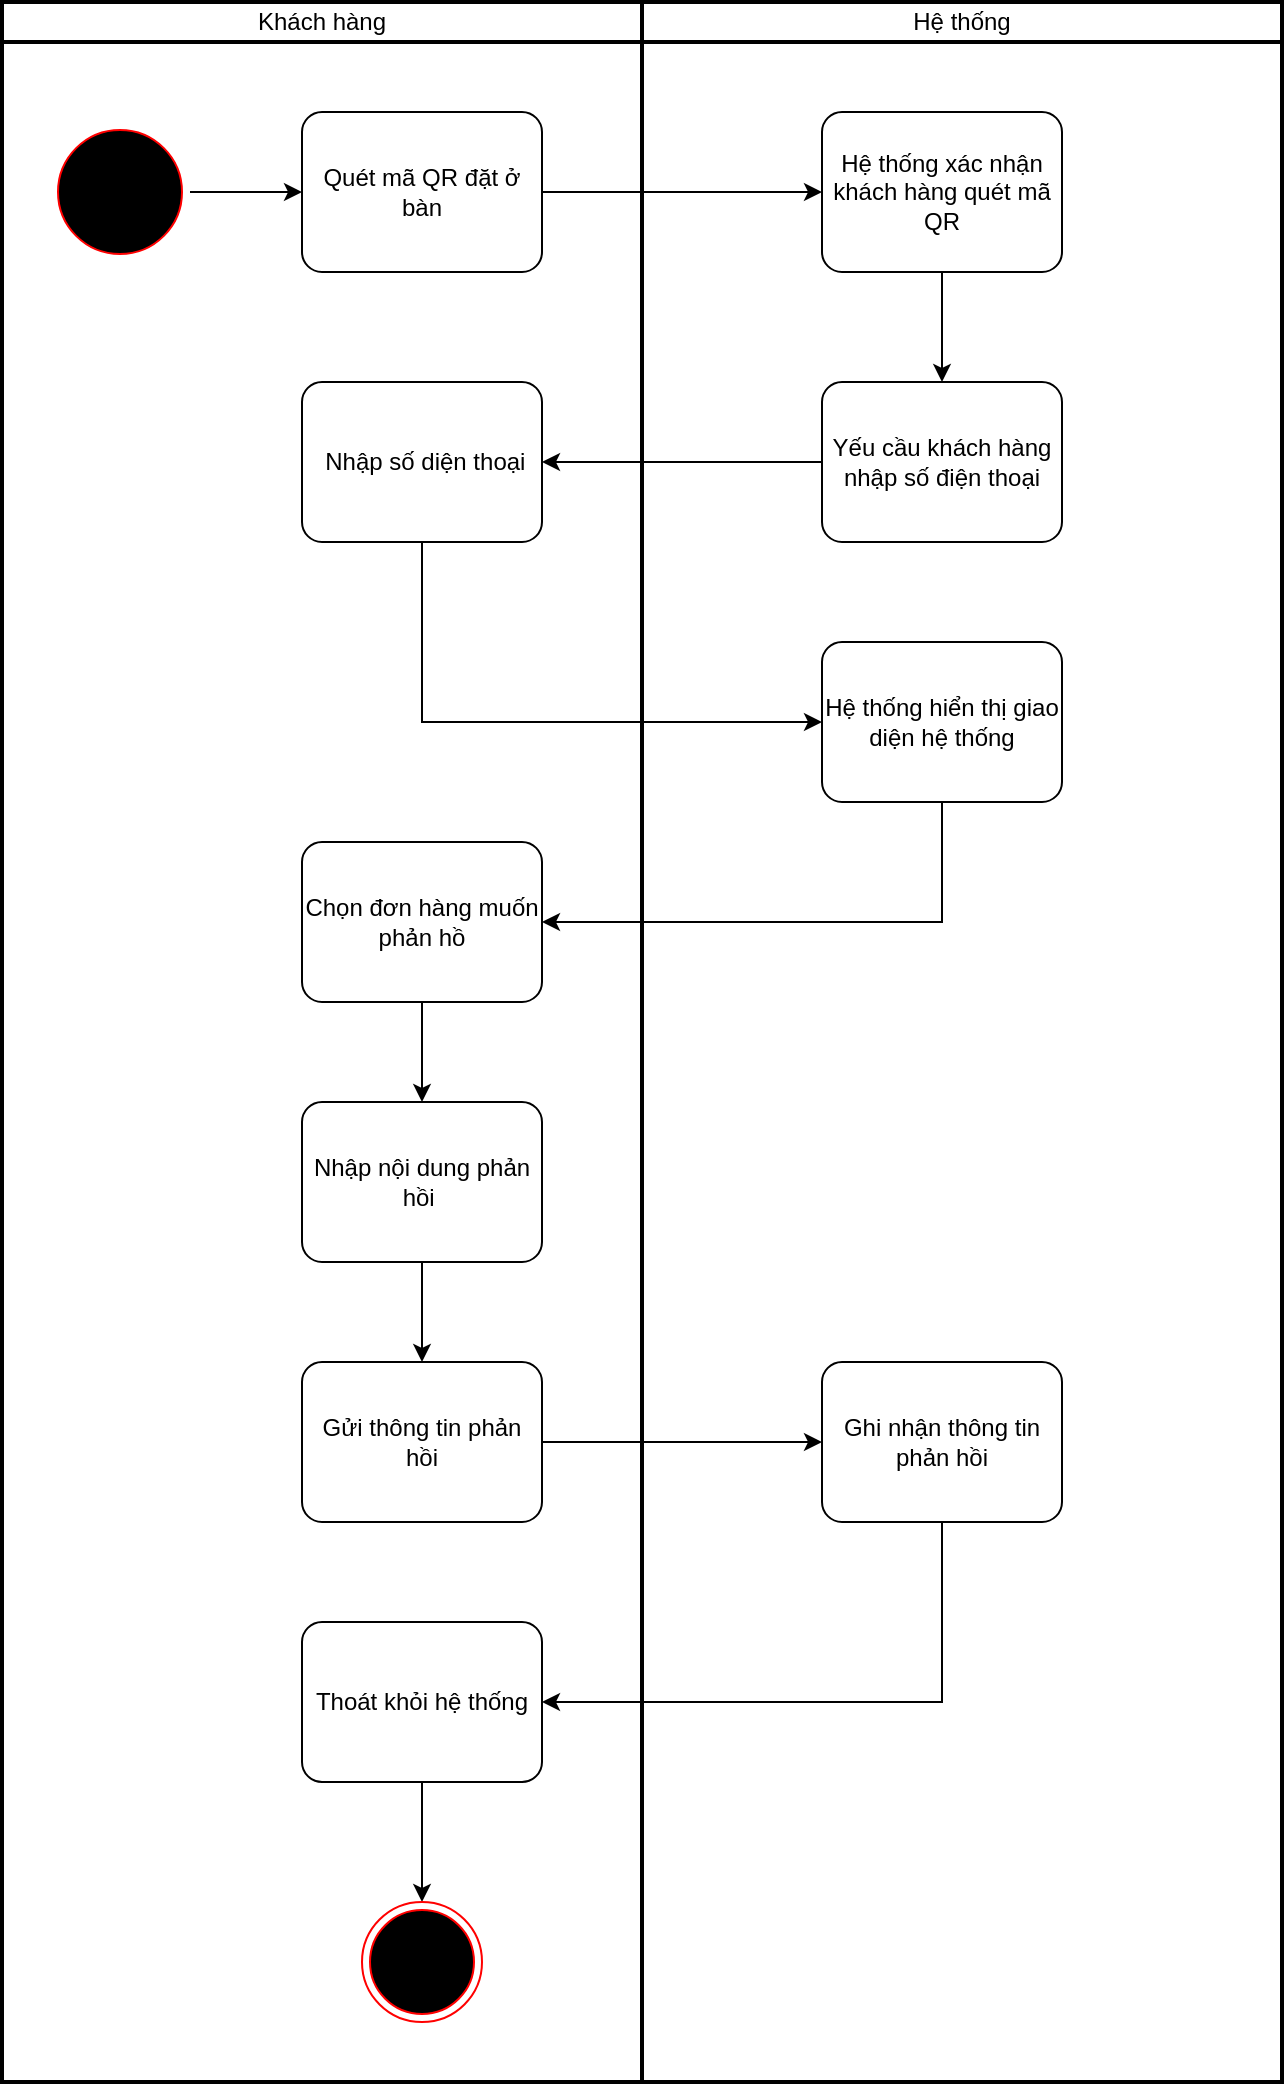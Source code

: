 <mxfile version="23.1.5" type="device">
  <diagram name="Trang-1" id="x8iirWXrMMCnoxTD36kL">
    <mxGraphModel dx="1158" dy="1362" grid="1" gridSize="10" guides="1" tooltips="1" connect="1" arrows="1" fold="1" page="1" pageScale="1" pageWidth="827" pageHeight="1169" math="0" shadow="0">
      <root>
        <mxCell id="0" />
        <mxCell id="1" parent="0" />
        <mxCell id="CfSM2fC_6NzeFpS3o575-3" value="Khách hàng" style="swimlane;html=1;startSize=20;fontStyle=0;collapsible=0;horizontal=1;swimlaneLine=1;strokeWidth=2;swimlaneFillColor=#ffffff;whiteSpace=wrap;" vertex="1" parent="1">
          <mxGeometry x="320" y="200" width="320" height="1040" as="geometry" />
        </mxCell>
        <mxCell id="CfSM2fC_6NzeFpS3o575-17" style="edgeStyle=orthogonalEdgeStyle;rounded=0;orthogonalLoop=1;jettySize=auto;html=1;" edge="1" parent="CfSM2fC_6NzeFpS3o575-3" source="CfSM2fC_6NzeFpS3o575-5" target="CfSM2fC_6NzeFpS3o575-8">
          <mxGeometry relative="1" as="geometry" />
        </mxCell>
        <mxCell id="CfSM2fC_6NzeFpS3o575-5" value="" style="ellipse;html=1;shape=startState;fillColor=#000000;strokeColor=#ff0000;" vertex="1" parent="CfSM2fC_6NzeFpS3o575-3">
          <mxGeometry x="24" y="60" width="70" height="70" as="geometry" />
        </mxCell>
        <mxCell id="CfSM2fC_6NzeFpS3o575-8" value="Quét mã QR đặt ở bàn" style="points=[[0.25,0,0],[0.5,0,0],[0.75,0,0],[1,0.25,0],[1,0.5,0],[1,0.75,0],[0.75,1,0],[0.5,1,0],[0.25,1,0],[0,0.75,0],[0,0.5,0],[0,0.25,0]];shape=mxgraph.bpmn.task;whiteSpace=wrap;rectStyle=rounded;size=10;html=1;container=1;expand=0;collapsible=0;taskMarker=abstract;" vertex="1" parent="CfSM2fC_6NzeFpS3o575-3">
          <mxGeometry x="150" y="55" width="120" height="80" as="geometry" />
        </mxCell>
        <mxCell id="CfSM2fC_6NzeFpS3o575-13" value="&amp;nbsp;Nhập số diện thoại" style="points=[[0.25,0,0],[0.5,0,0],[0.75,0,0],[1,0.25,0],[1,0.5,0],[1,0.75,0],[0.75,1,0],[0.5,1,0],[0.25,1,0],[0,0.75,0],[0,0.5,0],[0,0.25,0]];shape=mxgraph.bpmn.task;whiteSpace=wrap;rectStyle=rounded;size=10;html=1;container=1;expand=0;collapsible=0;taskMarker=abstract;" vertex="1" parent="CfSM2fC_6NzeFpS3o575-3">
          <mxGeometry x="150" y="190" width="120" height="80" as="geometry" />
        </mxCell>
        <mxCell id="CfSM2fC_6NzeFpS3o575-23" style="edgeStyle=orthogonalEdgeStyle;rounded=0;orthogonalLoop=1;jettySize=auto;html=1;" edge="1" parent="CfSM2fC_6NzeFpS3o575-3" source="CfSM2fC_6NzeFpS3o575-20" target="CfSM2fC_6NzeFpS3o575-21">
          <mxGeometry relative="1" as="geometry" />
        </mxCell>
        <mxCell id="CfSM2fC_6NzeFpS3o575-20" value="Chọn đơn hàng muốn phản hồ" style="points=[[0.25,0,0],[0.5,0,0],[0.75,0,0],[1,0.25,0],[1,0.5,0],[1,0.75,0],[0.75,1,0],[0.5,1,0],[0.25,1,0],[0,0.75,0],[0,0.5,0],[0,0.25,0]];shape=mxgraph.bpmn.task;whiteSpace=wrap;rectStyle=rounded;size=10;html=1;container=1;expand=0;collapsible=0;taskMarker=abstract;" vertex="1" parent="CfSM2fC_6NzeFpS3o575-3">
          <mxGeometry x="150" y="420" width="120" height="80" as="geometry" />
        </mxCell>
        <mxCell id="CfSM2fC_6NzeFpS3o575-25" style="edgeStyle=orthogonalEdgeStyle;rounded=0;orthogonalLoop=1;jettySize=auto;html=1;" edge="1" parent="CfSM2fC_6NzeFpS3o575-3" source="CfSM2fC_6NzeFpS3o575-21" target="CfSM2fC_6NzeFpS3o575-24">
          <mxGeometry relative="1" as="geometry" />
        </mxCell>
        <mxCell id="CfSM2fC_6NzeFpS3o575-21" value="Nhập nội dung phản hồi&amp;nbsp;" style="points=[[0.25,0,0],[0.5,0,0],[0.75,0,0],[1,0.25,0],[1,0.5,0],[1,0.75,0],[0.75,1,0],[0.5,1,0],[0.25,1,0],[0,0.75,0],[0,0.5,0],[0,0.25,0]];shape=mxgraph.bpmn.task;whiteSpace=wrap;rectStyle=rounded;size=10;html=1;container=1;expand=0;collapsible=0;taskMarker=abstract;" vertex="1" parent="CfSM2fC_6NzeFpS3o575-3">
          <mxGeometry x="150" y="550" width="120" height="80" as="geometry" />
        </mxCell>
        <mxCell id="CfSM2fC_6NzeFpS3o575-24" value="Gửi thông tin phản hồi" style="points=[[0.25,0,0],[0.5,0,0],[0.75,0,0],[1,0.25,0],[1,0.5,0],[1,0.75,0],[0.75,1,0],[0.5,1,0],[0.25,1,0],[0,0.75,0],[0,0.5,0],[0,0.25,0]];shape=mxgraph.bpmn.task;whiteSpace=wrap;rectStyle=rounded;size=10;html=1;container=1;expand=0;collapsible=0;taskMarker=abstract;" vertex="1" parent="CfSM2fC_6NzeFpS3o575-3">
          <mxGeometry x="150" y="680" width="120" height="80" as="geometry" />
        </mxCell>
        <mxCell id="CfSM2fC_6NzeFpS3o575-33" style="edgeStyle=orthogonalEdgeStyle;rounded=0;orthogonalLoop=1;jettySize=auto;html=1;" edge="1" parent="CfSM2fC_6NzeFpS3o575-3" source="CfSM2fC_6NzeFpS3o575-29" target="CfSM2fC_6NzeFpS3o575-32">
          <mxGeometry relative="1" as="geometry" />
        </mxCell>
        <mxCell id="CfSM2fC_6NzeFpS3o575-29" value="Thoát khỏi hệ thống" style="points=[[0.25,0,0],[0.5,0,0],[0.75,0,0],[1,0.25,0],[1,0.5,0],[1,0.75,0],[0.75,1,0],[0.5,1,0],[0.25,1,0],[0,0.75,0],[0,0.5,0],[0,0.25,0]];shape=mxgraph.bpmn.task;whiteSpace=wrap;rectStyle=rounded;size=10;html=1;container=1;expand=0;collapsible=0;taskMarker=abstract;" vertex="1" parent="CfSM2fC_6NzeFpS3o575-3">
          <mxGeometry x="150" y="810" width="120" height="80" as="geometry" />
        </mxCell>
        <mxCell id="CfSM2fC_6NzeFpS3o575-32" value="" style="ellipse;html=1;shape=endState;fillColor=#000000;strokeColor=#ff0000;" vertex="1" parent="CfSM2fC_6NzeFpS3o575-3">
          <mxGeometry x="180" y="950" width="60" height="60" as="geometry" />
        </mxCell>
        <mxCell id="CfSM2fC_6NzeFpS3o575-4" value="Hệ thống" style="swimlane;html=1;startSize=20;fontStyle=0;collapsible=0;horizontal=1;swimlaneLine=1;strokeWidth=2;swimlaneFillColor=#ffffff;whiteSpace=wrap;" vertex="1" parent="1">
          <mxGeometry x="640" y="200" width="320" height="1040" as="geometry" />
        </mxCell>
        <mxCell id="CfSM2fC_6NzeFpS3o575-15" style="edgeStyle=orthogonalEdgeStyle;rounded=0;orthogonalLoop=1;jettySize=auto;html=1;" edge="1" parent="CfSM2fC_6NzeFpS3o575-4" source="CfSM2fC_6NzeFpS3o575-10" target="CfSM2fC_6NzeFpS3o575-12">
          <mxGeometry relative="1" as="geometry" />
        </mxCell>
        <mxCell id="CfSM2fC_6NzeFpS3o575-10" value="Hệ thống xác nhận khách hàng quét mã QR" style="points=[[0.25,0,0],[0.5,0,0],[0.75,0,0],[1,0.25,0],[1,0.5,0],[1,0.75,0],[0.75,1,0],[0.5,1,0],[0.25,1,0],[0,0.75,0],[0,0.5,0],[0,0.25,0]];shape=mxgraph.bpmn.task;whiteSpace=wrap;rectStyle=rounded;size=10;html=1;container=1;expand=0;collapsible=0;taskMarker=abstract;" vertex="1" parent="CfSM2fC_6NzeFpS3o575-4">
          <mxGeometry x="90" y="55" width="120" height="80" as="geometry" />
        </mxCell>
        <mxCell id="CfSM2fC_6NzeFpS3o575-12" value="Yếu cầu khách hàng nhập số điện thoại" style="points=[[0.25,0,0],[0.5,0,0],[0.75,0,0],[1,0.25,0],[1,0.5,0],[1,0.75,0],[0.75,1,0],[0.5,1,0],[0.25,1,0],[0,0.75,0],[0,0.5,0],[0,0.25,0]];shape=mxgraph.bpmn.task;whiteSpace=wrap;rectStyle=rounded;size=10;html=1;container=1;expand=0;collapsible=0;taskMarker=abstract;" vertex="1" parent="CfSM2fC_6NzeFpS3o575-4">
          <mxGeometry x="90" y="190" width="120" height="80" as="geometry" />
        </mxCell>
        <mxCell id="CfSM2fC_6NzeFpS3o575-18" value="Hệ thống hiển thị giao diện hệ thống" style="points=[[0.25,0,0],[0.5,0,0],[0.75,0,0],[1,0.25,0],[1,0.5,0],[1,0.75,0],[0.75,1,0],[0.5,1,0],[0.25,1,0],[0,0.75,0],[0,0.5,0],[0,0.25,0]];shape=mxgraph.bpmn.task;whiteSpace=wrap;rectStyle=rounded;size=10;html=1;container=1;expand=0;collapsible=0;taskMarker=abstract;" vertex="1" parent="CfSM2fC_6NzeFpS3o575-4">
          <mxGeometry x="90" y="320" width="120" height="80" as="geometry" />
        </mxCell>
        <mxCell id="CfSM2fC_6NzeFpS3o575-26" value="Ghi nhận thông tin phản hồi" style="points=[[0.25,0,0],[0.5,0,0],[0.75,0,0],[1,0.25,0],[1,0.5,0],[1,0.75,0],[0.75,1,0],[0.5,1,0],[0.25,1,0],[0,0.75,0],[0,0.5,0],[0,0.25,0]];shape=mxgraph.bpmn.task;whiteSpace=wrap;rectStyle=rounded;size=10;html=1;container=1;expand=0;collapsible=0;taskMarker=abstract;" vertex="1" parent="CfSM2fC_6NzeFpS3o575-4">
          <mxGeometry x="90" y="680" width="120" height="80" as="geometry" />
        </mxCell>
        <mxCell id="CfSM2fC_6NzeFpS3o575-14" style="edgeStyle=orthogonalEdgeStyle;rounded=0;orthogonalLoop=1;jettySize=auto;html=1;entryX=0;entryY=0.5;entryDx=0;entryDy=0;entryPerimeter=0;" edge="1" parent="1" source="CfSM2fC_6NzeFpS3o575-8" target="CfSM2fC_6NzeFpS3o575-10">
          <mxGeometry relative="1" as="geometry" />
        </mxCell>
        <mxCell id="CfSM2fC_6NzeFpS3o575-16" style="edgeStyle=orthogonalEdgeStyle;rounded=0;orthogonalLoop=1;jettySize=auto;html=1;" edge="1" parent="1" source="CfSM2fC_6NzeFpS3o575-12" target="CfSM2fC_6NzeFpS3o575-13">
          <mxGeometry relative="1" as="geometry" />
        </mxCell>
        <mxCell id="CfSM2fC_6NzeFpS3o575-19" style="edgeStyle=orthogonalEdgeStyle;rounded=0;orthogonalLoop=1;jettySize=auto;html=1;entryX=0;entryY=0.5;entryDx=0;entryDy=0;entryPerimeter=0;" edge="1" parent="1" source="CfSM2fC_6NzeFpS3o575-13" target="CfSM2fC_6NzeFpS3o575-18">
          <mxGeometry relative="1" as="geometry">
            <mxPoint x="570" y="640" as="targetPoint" />
            <Array as="points">
              <mxPoint x="530" y="560" />
            </Array>
          </mxGeometry>
        </mxCell>
        <mxCell id="CfSM2fC_6NzeFpS3o575-22" style="edgeStyle=orthogonalEdgeStyle;rounded=0;orthogonalLoop=1;jettySize=auto;html=1;entryX=1;entryY=0.5;entryDx=0;entryDy=0;entryPerimeter=0;" edge="1" parent="1" source="CfSM2fC_6NzeFpS3o575-18" target="CfSM2fC_6NzeFpS3o575-20">
          <mxGeometry relative="1" as="geometry">
            <Array as="points">
              <mxPoint x="790" y="660" />
            </Array>
          </mxGeometry>
        </mxCell>
        <mxCell id="CfSM2fC_6NzeFpS3o575-28" style="edgeStyle=orthogonalEdgeStyle;rounded=0;orthogonalLoop=1;jettySize=auto;html=1;" edge="1" parent="1" source="CfSM2fC_6NzeFpS3o575-24" target="CfSM2fC_6NzeFpS3o575-26">
          <mxGeometry relative="1" as="geometry" />
        </mxCell>
        <mxCell id="CfSM2fC_6NzeFpS3o575-30" style="edgeStyle=orthogonalEdgeStyle;rounded=0;orthogonalLoop=1;jettySize=auto;html=1;" edge="1" parent="1" source="CfSM2fC_6NzeFpS3o575-26" target="CfSM2fC_6NzeFpS3o575-29">
          <mxGeometry relative="1" as="geometry">
            <Array as="points">
              <mxPoint x="790" y="1050" />
            </Array>
          </mxGeometry>
        </mxCell>
      </root>
    </mxGraphModel>
  </diagram>
</mxfile>
